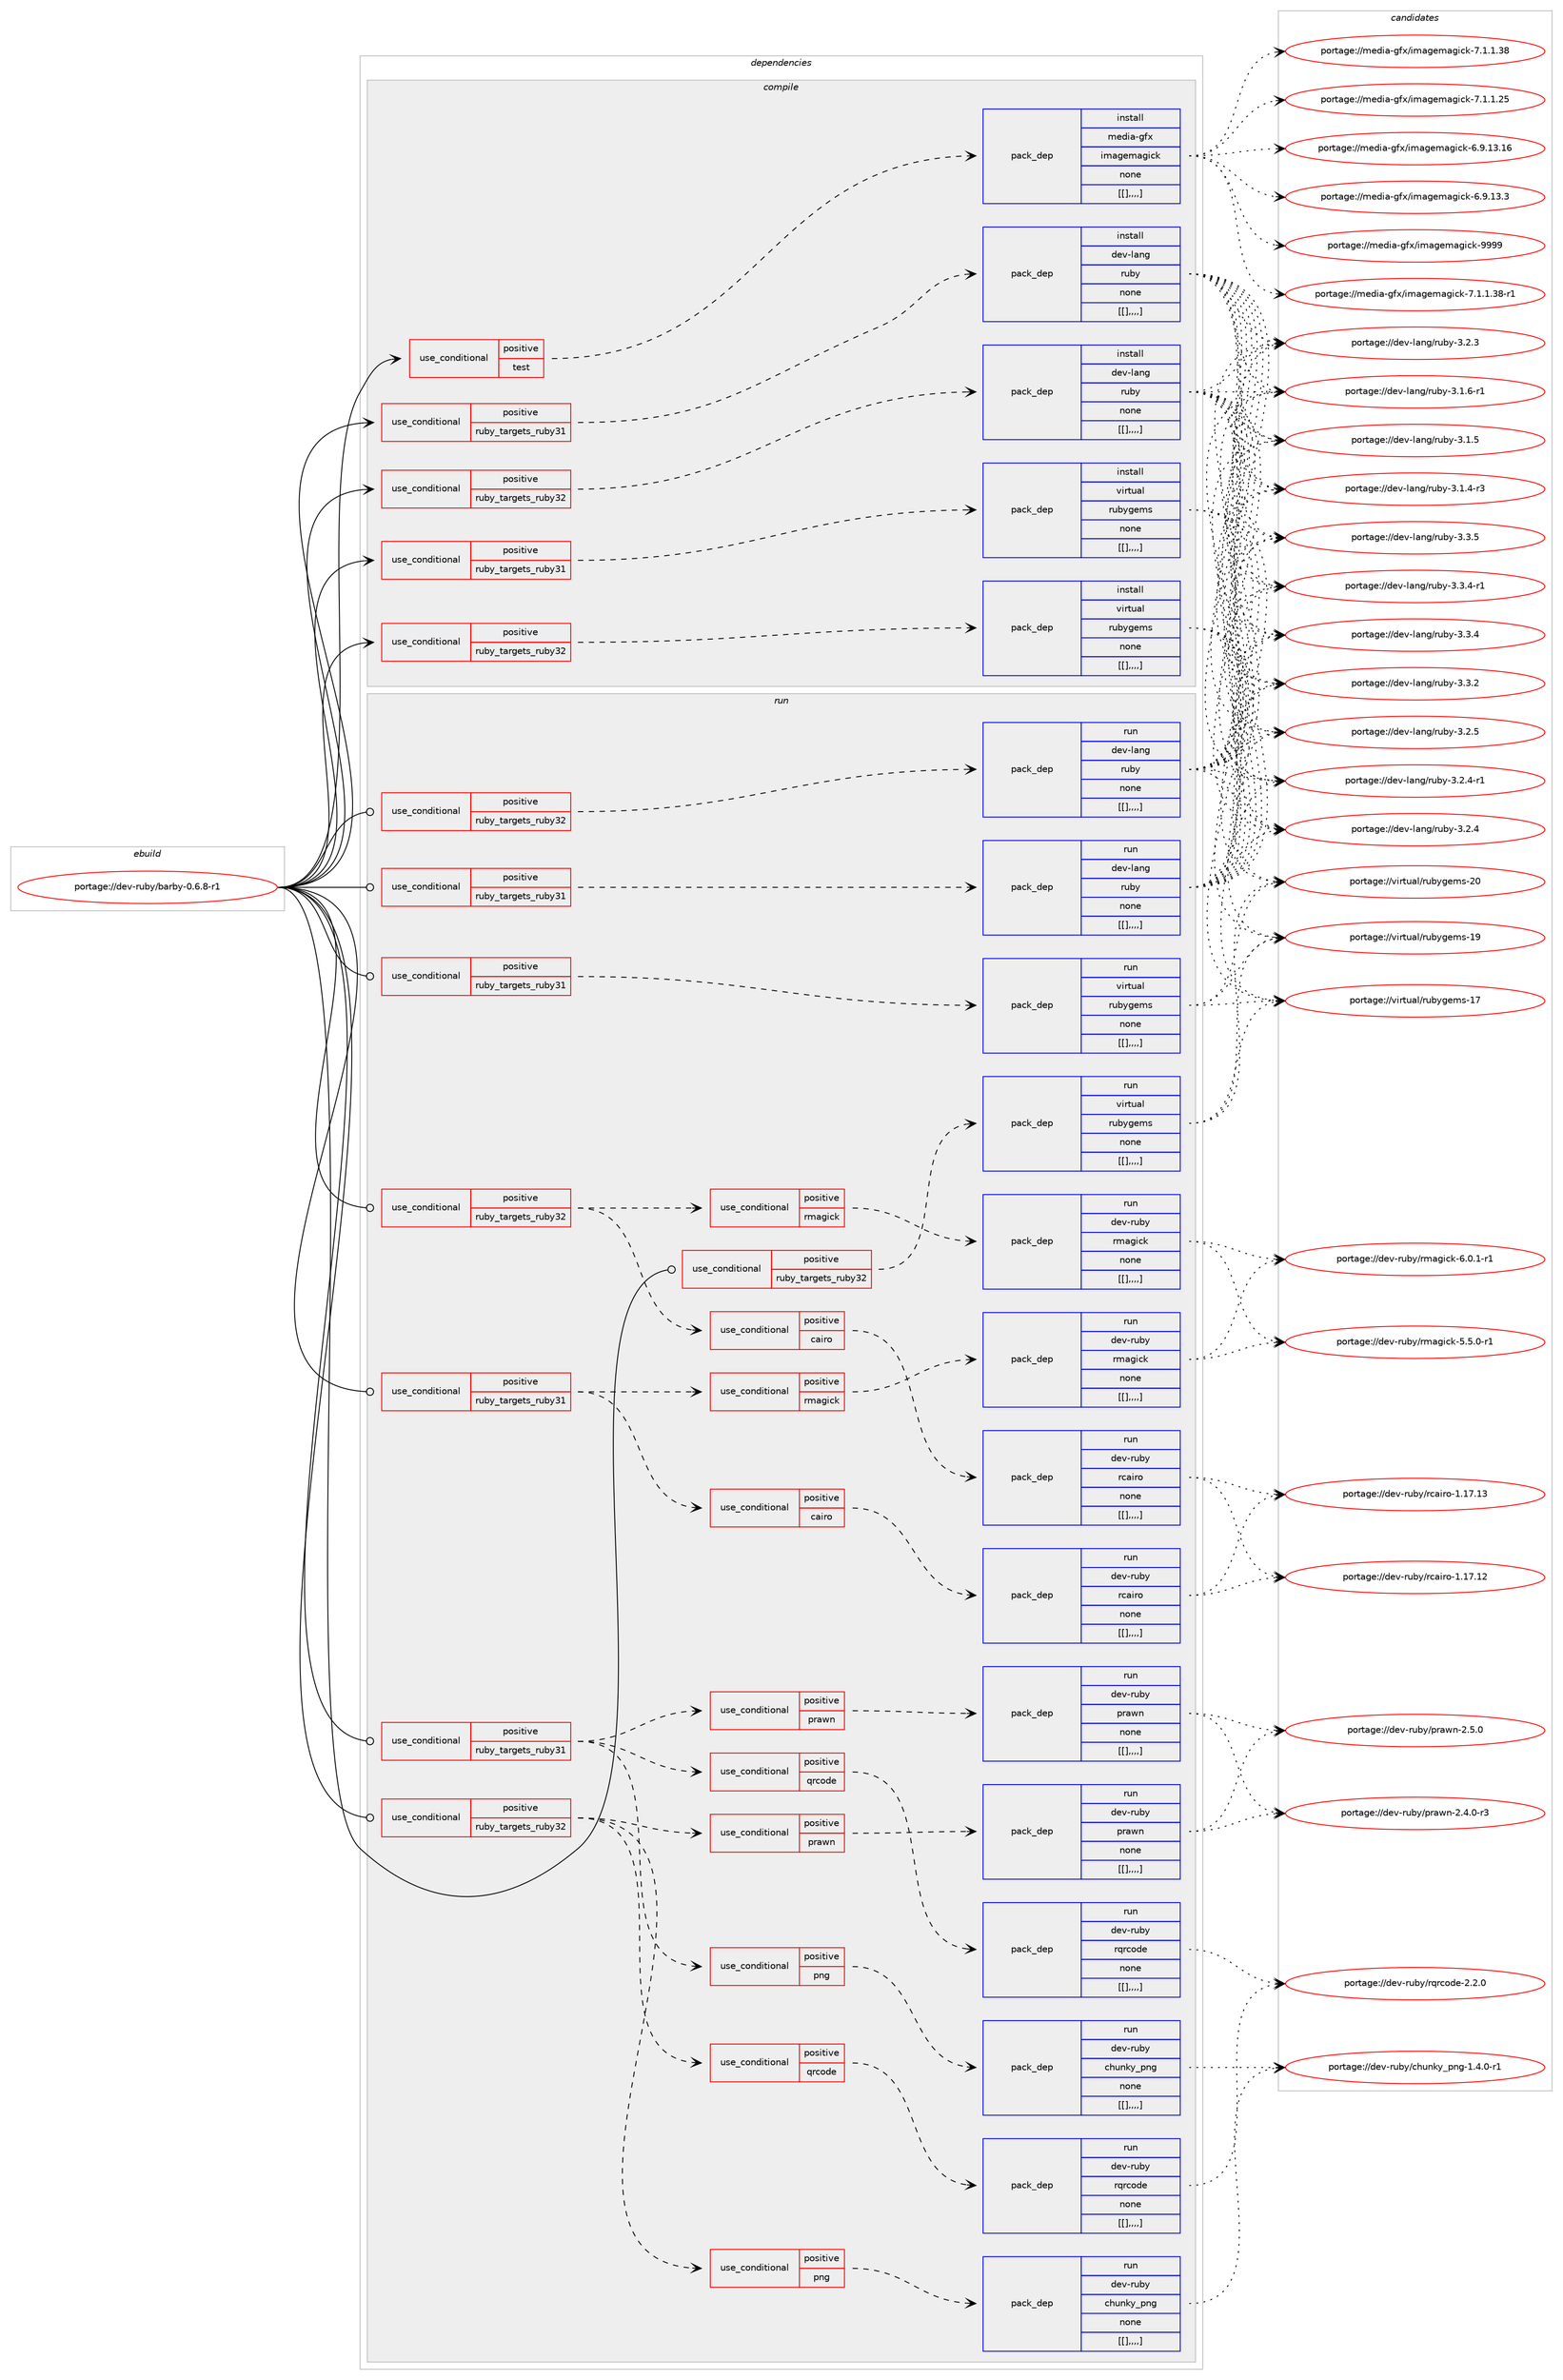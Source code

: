 digraph prolog {

# *************
# Graph options
# *************

newrank=true;
concentrate=true;
compound=true;
graph [rankdir=LR,fontname=Helvetica,fontsize=10,ranksep=1.5];#, ranksep=2.5, nodesep=0.2];
edge  [arrowhead=vee];
node  [fontname=Helvetica,fontsize=10];

# **********
# The ebuild
# **********

subgraph cluster_leftcol {
color=gray;
label=<<i>ebuild</i>>;
id [label="portage://dev-ruby/barby-0.6.8-r1", color=red, width=4, href="../dev-ruby/barby-0.6.8-r1.svg"];
}

# ****************
# The dependencies
# ****************

subgraph cluster_midcol {
color=gray;
label=<<i>dependencies</i>>;
subgraph cluster_compile {
fillcolor="#eeeeee";
style=filled;
label=<<i>compile</i>>;
subgraph cond45979 {
dependency179971 [label=<<TABLE BORDER="0" CELLBORDER="1" CELLSPACING="0" CELLPADDING="4"><TR><TD ROWSPAN="3" CELLPADDING="10">use_conditional</TD></TR><TR><TD>positive</TD></TR><TR><TD>ruby_targets_ruby31</TD></TR></TABLE>>, shape=none, color=red];
subgraph pack132708 {
dependency179972 [label=<<TABLE BORDER="0" CELLBORDER="1" CELLSPACING="0" CELLPADDING="4" WIDTH="220"><TR><TD ROWSPAN="6" CELLPADDING="30">pack_dep</TD></TR><TR><TD WIDTH="110">install</TD></TR><TR><TD>dev-lang</TD></TR><TR><TD>ruby</TD></TR><TR><TD>none</TD></TR><TR><TD>[[],,,,]</TD></TR></TABLE>>, shape=none, color=blue];
}
dependency179971:e -> dependency179972:w [weight=20,style="dashed",arrowhead="vee"];
}
id:e -> dependency179971:w [weight=20,style="solid",arrowhead="vee"];
subgraph cond45980 {
dependency179973 [label=<<TABLE BORDER="0" CELLBORDER="1" CELLSPACING="0" CELLPADDING="4"><TR><TD ROWSPAN="3" CELLPADDING="10">use_conditional</TD></TR><TR><TD>positive</TD></TR><TR><TD>ruby_targets_ruby31</TD></TR></TABLE>>, shape=none, color=red];
subgraph pack132709 {
dependency179974 [label=<<TABLE BORDER="0" CELLBORDER="1" CELLSPACING="0" CELLPADDING="4" WIDTH="220"><TR><TD ROWSPAN="6" CELLPADDING="30">pack_dep</TD></TR><TR><TD WIDTH="110">install</TD></TR><TR><TD>virtual</TD></TR><TR><TD>rubygems</TD></TR><TR><TD>none</TD></TR><TR><TD>[[],,,,]</TD></TR></TABLE>>, shape=none, color=blue];
}
dependency179973:e -> dependency179974:w [weight=20,style="dashed",arrowhead="vee"];
}
id:e -> dependency179973:w [weight=20,style="solid",arrowhead="vee"];
subgraph cond45981 {
dependency179975 [label=<<TABLE BORDER="0" CELLBORDER="1" CELLSPACING="0" CELLPADDING="4"><TR><TD ROWSPAN="3" CELLPADDING="10">use_conditional</TD></TR><TR><TD>positive</TD></TR><TR><TD>ruby_targets_ruby32</TD></TR></TABLE>>, shape=none, color=red];
subgraph pack132710 {
dependency179976 [label=<<TABLE BORDER="0" CELLBORDER="1" CELLSPACING="0" CELLPADDING="4" WIDTH="220"><TR><TD ROWSPAN="6" CELLPADDING="30">pack_dep</TD></TR><TR><TD WIDTH="110">install</TD></TR><TR><TD>dev-lang</TD></TR><TR><TD>ruby</TD></TR><TR><TD>none</TD></TR><TR><TD>[[],,,,]</TD></TR></TABLE>>, shape=none, color=blue];
}
dependency179975:e -> dependency179976:w [weight=20,style="dashed",arrowhead="vee"];
}
id:e -> dependency179975:w [weight=20,style="solid",arrowhead="vee"];
subgraph cond45982 {
dependency179977 [label=<<TABLE BORDER="0" CELLBORDER="1" CELLSPACING="0" CELLPADDING="4"><TR><TD ROWSPAN="3" CELLPADDING="10">use_conditional</TD></TR><TR><TD>positive</TD></TR><TR><TD>ruby_targets_ruby32</TD></TR></TABLE>>, shape=none, color=red];
subgraph pack132711 {
dependency179978 [label=<<TABLE BORDER="0" CELLBORDER="1" CELLSPACING="0" CELLPADDING="4" WIDTH="220"><TR><TD ROWSPAN="6" CELLPADDING="30">pack_dep</TD></TR><TR><TD WIDTH="110">install</TD></TR><TR><TD>virtual</TD></TR><TR><TD>rubygems</TD></TR><TR><TD>none</TD></TR><TR><TD>[[],,,,]</TD></TR></TABLE>>, shape=none, color=blue];
}
dependency179977:e -> dependency179978:w [weight=20,style="dashed",arrowhead="vee"];
}
id:e -> dependency179977:w [weight=20,style="solid",arrowhead="vee"];
subgraph cond45983 {
dependency179979 [label=<<TABLE BORDER="0" CELLBORDER="1" CELLSPACING="0" CELLPADDING="4"><TR><TD ROWSPAN="3" CELLPADDING="10">use_conditional</TD></TR><TR><TD>positive</TD></TR><TR><TD>test</TD></TR></TABLE>>, shape=none, color=red];
subgraph pack132712 {
dependency179980 [label=<<TABLE BORDER="0" CELLBORDER="1" CELLSPACING="0" CELLPADDING="4" WIDTH="220"><TR><TD ROWSPAN="6" CELLPADDING="30">pack_dep</TD></TR><TR><TD WIDTH="110">install</TD></TR><TR><TD>media-gfx</TD></TR><TR><TD>imagemagick</TD></TR><TR><TD>none</TD></TR><TR><TD>[[],,,,]</TD></TR></TABLE>>, shape=none, color=blue];
}
dependency179979:e -> dependency179980:w [weight=20,style="dashed",arrowhead="vee"];
}
id:e -> dependency179979:w [weight=20,style="solid",arrowhead="vee"];
}
subgraph cluster_compileandrun {
fillcolor="#eeeeee";
style=filled;
label=<<i>compile and run</i>>;
}
subgraph cluster_run {
fillcolor="#eeeeee";
style=filled;
label=<<i>run</i>>;
subgraph cond45984 {
dependency179981 [label=<<TABLE BORDER="0" CELLBORDER="1" CELLSPACING="0" CELLPADDING="4"><TR><TD ROWSPAN="3" CELLPADDING="10">use_conditional</TD></TR><TR><TD>positive</TD></TR><TR><TD>ruby_targets_ruby31</TD></TR></TABLE>>, shape=none, color=red];
subgraph cond45985 {
dependency179982 [label=<<TABLE BORDER="0" CELLBORDER="1" CELLSPACING="0" CELLPADDING="4"><TR><TD ROWSPAN="3" CELLPADDING="10">use_conditional</TD></TR><TR><TD>positive</TD></TR><TR><TD>qrcode</TD></TR></TABLE>>, shape=none, color=red];
subgraph pack132713 {
dependency179983 [label=<<TABLE BORDER="0" CELLBORDER="1" CELLSPACING="0" CELLPADDING="4" WIDTH="220"><TR><TD ROWSPAN="6" CELLPADDING="30">pack_dep</TD></TR><TR><TD WIDTH="110">run</TD></TR><TR><TD>dev-ruby</TD></TR><TR><TD>rqrcode</TD></TR><TR><TD>none</TD></TR><TR><TD>[[],,,,]</TD></TR></TABLE>>, shape=none, color=blue];
}
dependency179982:e -> dependency179983:w [weight=20,style="dashed",arrowhead="vee"];
}
dependency179981:e -> dependency179982:w [weight=20,style="dashed",arrowhead="vee"];
subgraph cond45986 {
dependency179984 [label=<<TABLE BORDER="0" CELLBORDER="1" CELLSPACING="0" CELLPADDING="4"><TR><TD ROWSPAN="3" CELLPADDING="10">use_conditional</TD></TR><TR><TD>positive</TD></TR><TR><TD>png</TD></TR></TABLE>>, shape=none, color=red];
subgraph pack132714 {
dependency179985 [label=<<TABLE BORDER="0" CELLBORDER="1" CELLSPACING="0" CELLPADDING="4" WIDTH="220"><TR><TD ROWSPAN="6" CELLPADDING="30">pack_dep</TD></TR><TR><TD WIDTH="110">run</TD></TR><TR><TD>dev-ruby</TD></TR><TR><TD>chunky_png</TD></TR><TR><TD>none</TD></TR><TR><TD>[[],,,,]</TD></TR></TABLE>>, shape=none, color=blue];
}
dependency179984:e -> dependency179985:w [weight=20,style="dashed",arrowhead="vee"];
}
dependency179981:e -> dependency179984:w [weight=20,style="dashed",arrowhead="vee"];
subgraph cond45987 {
dependency179986 [label=<<TABLE BORDER="0" CELLBORDER="1" CELLSPACING="0" CELLPADDING="4"><TR><TD ROWSPAN="3" CELLPADDING="10">use_conditional</TD></TR><TR><TD>positive</TD></TR><TR><TD>prawn</TD></TR></TABLE>>, shape=none, color=red];
subgraph pack132715 {
dependency179987 [label=<<TABLE BORDER="0" CELLBORDER="1" CELLSPACING="0" CELLPADDING="4" WIDTH="220"><TR><TD ROWSPAN="6" CELLPADDING="30">pack_dep</TD></TR><TR><TD WIDTH="110">run</TD></TR><TR><TD>dev-ruby</TD></TR><TR><TD>prawn</TD></TR><TR><TD>none</TD></TR><TR><TD>[[],,,,]</TD></TR></TABLE>>, shape=none, color=blue];
}
dependency179986:e -> dependency179987:w [weight=20,style="dashed",arrowhead="vee"];
}
dependency179981:e -> dependency179986:w [weight=20,style="dashed",arrowhead="vee"];
}
id:e -> dependency179981:w [weight=20,style="solid",arrowhead="odot"];
subgraph cond45988 {
dependency179988 [label=<<TABLE BORDER="0" CELLBORDER="1" CELLSPACING="0" CELLPADDING="4"><TR><TD ROWSPAN="3" CELLPADDING="10">use_conditional</TD></TR><TR><TD>positive</TD></TR><TR><TD>ruby_targets_ruby31</TD></TR></TABLE>>, shape=none, color=red];
subgraph cond45989 {
dependency179989 [label=<<TABLE BORDER="0" CELLBORDER="1" CELLSPACING="0" CELLPADDING="4"><TR><TD ROWSPAN="3" CELLPADDING="10">use_conditional</TD></TR><TR><TD>positive</TD></TR><TR><TD>rmagick</TD></TR></TABLE>>, shape=none, color=red];
subgraph pack132716 {
dependency179990 [label=<<TABLE BORDER="0" CELLBORDER="1" CELLSPACING="0" CELLPADDING="4" WIDTH="220"><TR><TD ROWSPAN="6" CELLPADDING="30">pack_dep</TD></TR><TR><TD WIDTH="110">run</TD></TR><TR><TD>dev-ruby</TD></TR><TR><TD>rmagick</TD></TR><TR><TD>none</TD></TR><TR><TD>[[],,,,]</TD></TR></TABLE>>, shape=none, color=blue];
}
dependency179989:e -> dependency179990:w [weight=20,style="dashed",arrowhead="vee"];
}
dependency179988:e -> dependency179989:w [weight=20,style="dashed",arrowhead="vee"];
subgraph cond45990 {
dependency179991 [label=<<TABLE BORDER="0" CELLBORDER="1" CELLSPACING="0" CELLPADDING="4"><TR><TD ROWSPAN="3" CELLPADDING="10">use_conditional</TD></TR><TR><TD>positive</TD></TR><TR><TD>cairo</TD></TR></TABLE>>, shape=none, color=red];
subgraph pack132717 {
dependency179992 [label=<<TABLE BORDER="0" CELLBORDER="1" CELLSPACING="0" CELLPADDING="4" WIDTH="220"><TR><TD ROWSPAN="6" CELLPADDING="30">pack_dep</TD></TR><TR><TD WIDTH="110">run</TD></TR><TR><TD>dev-ruby</TD></TR><TR><TD>rcairo</TD></TR><TR><TD>none</TD></TR><TR><TD>[[],,,,]</TD></TR></TABLE>>, shape=none, color=blue];
}
dependency179991:e -> dependency179992:w [weight=20,style="dashed",arrowhead="vee"];
}
dependency179988:e -> dependency179991:w [weight=20,style="dashed",arrowhead="vee"];
}
id:e -> dependency179988:w [weight=20,style="solid",arrowhead="odot"];
subgraph cond45991 {
dependency179993 [label=<<TABLE BORDER="0" CELLBORDER="1" CELLSPACING="0" CELLPADDING="4"><TR><TD ROWSPAN="3" CELLPADDING="10">use_conditional</TD></TR><TR><TD>positive</TD></TR><TR><TD>ruby_targets_ruby31</TD></TR></TABLE>>, shape=none, color=red];
subgraph pack132718 {
dependency179994 [label=<<TABLE BORDER="0" CELLBORDER="1" CELLSPACING="0" CELLPADDING="4" WIDTH="220"><TR><TD ROWSPAN="6" CELLPADDING="30">pack_dep</TD></TR><TR><TD WIDTH="110">run</TD></TR><TR><TD>dev-lang</TD></TR><TR><TD>ruby</TD></TR><TR><TD>none</TD></TR><TR><TD>[[],,,,]</TD></TR></TABLE>>, shape=none, color=blue];
}
dependency179993:e -> dependency179994:w [weight=20,style="dashed",arrowhead="vee"];
}
id:e -> dependency179993:w [weight=20,style="solid",arrowhead="odot"];
subgraph cond45992 {
dependency179995 [label=<<TABLE BORDER="0" CELLBORDER="1" CELLSPACING="0" CELLPADDING="4"><TR><TD ROWSPAN="3" CELLPADDING="10">use_conditional</TD></TR><TR><TD>positive</TD></TR><TR><TD>ruby_targets_ruby31</TD></TR></TABLE>>, shape=none, color=red];
subgraph pack132719 {
dependency179996 [label=<<TABLE BORDER="0" CELLBORDER="1" CELLSPACING="0" CELLPADDING="4" WIDTH="220"><TR><TD ROWSPAN="6" CELLPADDING="30">pack_dep</TD></TR><TR><TD WIDTH="110">run</TD></TR><TR><TD>virtual</TD></TR><TR><TD>rubygems</TD></TR><TR><TD>none</TD></TR><TR><TD>[[],,,,]</TD></TR></TABLE>>, shape=none, color=blue];
}
dependency179995:e -> dependency179996:w [weight=20,style="dashed",arrowhead="vee"];
}
id:e -> dependency179995:w [weight=20,style="solid",arrowhead="odot"];
subgraph cond45993 {
dependency179997 [label=<<TABLE BORDER="0" CELLBORDER="1" CELLSPACING="0" CELLPADDING="4"><TR><TD ROWSPAN="3" CELLPADDING="10">use_conditional</TD></TR><TR><TD>positive</TD></TR><TR><TD>ruby_targets_ruby32</TD></TR></TABLE>>, shape=none, color=red];
subgraph cond45994 {
dependency179998 [label=<<TABLE BORDER="0" CELLBORDER="1" CELLSPACING="0" CELLPADDING="4"><TR><TD ROWSPAN="3" CELLPADDING="10">use_conditional</TD></TR><TR><TD>positive</TD></TR><TR><TD>qrcode</TD></TR></TABLE>>, shape=none, color=red];
subgraph pack132720 {
dependency179999 [label=<<TABLE BORDER="0" CELLBORDER="1" CELLSPACING="0" CELLPADDING="4" WIDTH="220"><TR><TD ROWSPAN="6" CELLPADDING="30">pack_dep</TD></TR><TR><TD WIDTH="110">run</TD></TR><TR><TD>dev-ruby</TD></TR><TR><TD>rqrcode</TD></TR><TR><TD>none</TD></TR><TR><TD>[[],,,,]</TD></TR></TABLE>>, shape=none, color=blue];
}
dependency179998:e -> dependency179999:w [weight=20,style="dashed",arrowhead="vee"];
}
dependency179997:e -> dependency179998:w [weight=20,style="dashed",arrowhead="vee"];
subgraph cond45995 {
dependency180000 [label=<<TABLE BORDER="0" CELLBORDER="1" CELLSPACING="0" CELLPADDING="4"><TR><TD ROWSPAN="3" CELLPADDING="10">use_conditional</TD></TR><TR><TD>positive</TD></TR><TR><TD>png</TD></TR></TABLE>>, shape=none, color=red];
subgraph pack132721 {
dependency180001 [label=<<TABLE BORDER="0" CELLBORDER="1" CELLSPACING="0" CELLPADDING="4" WIDTH="220"><TR><TD ROWSPAN="6" CELLPADDING="30">pack_dep</TD></TR><TR><TD WIDTH="110">run</TD></TR><TR><TD>dev-ruby</TD></TR><TR><TD>chunky_png</TD></TR><TR><TD>none</TD></TR><TR><TD>[[],,,,]</TD></TR></TABLE>>, shape=none, color=blue];
}
dependency180000:e -> dependency180001:w [weight=20,style="dashed",arrowhead="vee"];
}
dependency179997:e -> dependency180000:w [weight=20,style="dashed",arrowhead="vee"];
subgraph cond45996 {
dependency180002 [label=<<TABLE BORDER="0" CELLBORDER="1" CELLSPACING="0" CELLPADDING="4"><TR><TD ROWSPAN="3" CELLPADDING="10">use_conditional</TD></TR><TR><TD>positive</TD></TR><TR><TD>prawn</TD></TR></TABLE>>, shape=none, color=red];
subgraph pack132722 {
dependency180003 [label=<<TABLE BORDER="0" CELLBORDER="1" CELLSPACING="0" CELLPADDING="4" WIDTH="220"><TR><TD ROWSPAN="6" CELLPADDING="30">pack_dep</TD></TR><TR><TD WIDTH="110">run</TD></TR><TR><TD>dev-ruby</TD></TR><TR><TD>prawn</TD></TR><TR><TD>none</TD></TR><TR><TD>[[],,,,]</TD></TR></TABLE>>, shape=none, color=blue];
}
dependency180002:e -> dependency180003:w [weight=20,style="dashed",arrowhead="vee"];
}
dependency179997:e -> dependency180002:w [weight=20,style="dashed",arrowhead="vee"];
}
id:e -> dependency179997:w [weight=20,style="solid",arrowhead="odot"];
subgraph cond45997 {
dependency180004 [label=<<TABLE BORDER="0" CELLBORDER="1" CELLSPACING="0" CELLPADDING="4"><TR><TD ROWSPAN="3" CELLPADDING="10">use_conditional</TD></TR><TR><TD>positive</TD></TR><TR><TD>ruby_targets_ruby32</TD></TR></TABLE>>, shape=none, color=red];
subgraph cond45998 {
dependency180005 [label=<<TABLE BORDER="0" CELLBORDER="1" CELLSPACING="0" CELLPADDING="4"><TR><TD ROWSPAN="3" CELLPADDING="10">use_conditional</TD></TR><TR><TD>positive</TD></TR><TR><TD>rmagick</TD></TR></TABLE>>, shape=none, color=red];
subgraph pack132723 {
dependency180006 [label=<<TABLE BORDER="0" CELLBORDER="1" CELLSPACING="0" CELLPADDING="4" WIDTH="220"><TR><TD ROWSPAN="6" CELLPADDING="30">pack_dep</TD></TR><TR><TD WIDTH="110">run</TD></TR><TR><TD>dev-ruby</TD></TR><TR><TD>rmagick</TD></TR><TR><TD>none</TD></TR><TR><TD>[[],,,,]</TD></TR></TABLE>>, shape=none, color=blue];
}
dependency180005:e -> dependency180006:w [weight=20,style="dashed",arrowhead="vee"];
}
dependency180004:e -> dependency180005:w [weight=20,style="dashed",arrowhead="vee"];
subgraph cond45999 {
dependency180007 [label=<<TABLE BORDER="0" CELLBORDER="1" CELLSPACING="0" CELLPADDING="4"><TR><TD ROWSPAN="3" CELLPADDING="10">use_conditional</TD></TR><TR><TD>positive</TD></TR><TR><TD>cairo</TD></TR></TABLE>>, shape=none, color=red];
subgraph pack132724 {
dependency180008 [label=<<TABLE BORDER="0" CELLBORDER="1" CELLSPACING="0" CELLPADDING="4" WIDTH="220"><TR><TD ROWSPAN="6" CELLPADDING="30">pack_dep</TD></TR><TR><TD WIDTH="110">run</TD></TR><TR><TD>dev-ruby</TD></TR><TR><TD>rcairo</TD></TR><TR><TD>none</TD></TR><TR><TD>[[],,,,]</TD></TR></TABLE>>, shape=none, color=blue];
}
dependency180007:e -> dependency180008:w [weight=20,style="dashed",arrowhead="vee"];
}
dependency180004:e -> dependency180007:w [weight=20,style="dashed",arrowhead="vee"];
}
id:e -> dependency180004:w [weight=20,style="solid",arrowhead="odot"];
subgraph cond46000 {
dependency180009 [label=<<TABLE BORDER="0" CELLBORDER="1" CELLSPACING="0" CELLPADDING="4"><TR><TD ROWSPAN="3" CELLPADDING="10">use_conditional</TD></TR><TR><TD>positive</TD></TR><TR><TD>ruby_targets_ruby32</TD></TR></TABLE>>, shape=none, color=red];
subgraph pack132725 {
dependency180010 [label=<<TABLE BORDER="0" CELLBORDER="1" CELLSPACING="0" CELLPADDING="4" WIDTH="220"><TR><TD ROWSPAN="6" CELLPADDING="30">pack_dep</TD></TR><TR><TD WIDTH="110">run</TD></TR><TR><TD>dev-lang</TD></TR><TR><TD>ruby</TD></TR><TR><TD>none</TD></TR><TR><TD>[[],,,,]</TD></TR></TABLE>>, shape=none, color=blue];
}
dependency180009:e -> dependency180010:w [weight=20,style="dashed",arrowhead="vee"];
}
id:e -> dependency180009:w [weight=20,style="solid",arrowhead="odot"];
subgraph cond46001 {
dependency180011 [label=<<TABLE BORDER="0" CELLBORDER="1" CELLSPACING="0" CELLPADDING="4"><TR><TD ROWSPAN="3" CELLPADDING="10">use_conditional</TD></TR><TR><TD>positive</TD></TR><TR><TD>ruby_targets_ruby32</TD></TR></TABLE>>, shape=none, color=red];
subgraph pack132726 {
dependency180012 [label=<<TABLE BORDER="0" CELLBORDER="1" CELLSPACING="0" CELLPADDING="4" WIDTH="220"><TR><TD ROWSPAN="6" CELLPADDING="30">pack_dep</TD></TR><TR><TD WIDTH="110">run</TD></TR><TR><TD>virtual</TD></TR><TR><TD>rubygems</TD></TR><TR><TD>none</TD></TR><TR><TD>[[],,,,]</TD></TR></TABLE>>, shape=none, color=blue];
}
dependency180011:e -> dependency180012:w [weight=20,style="dashed",arrowhead="vee"];
}
id:e -> dependency180011:w [weight=20,style="solid",arrowhead="odot"];
}
}

# **************
# The candidates
# **************

subgraph cluster_choices {
rank=same;
color=gray;
label=<<i>candidates</i>>;

subgraph choice132708 {
color=black;
nodesep=1;
choice10010111845108971101034711411798121455146514653 [label="portage://dev-lang/ruby-3.3.5", color=red, width=4,href="../dev-lang/ruby-3.3.5.svg"];
choice100101118451089711010347114117981214551465146524511449 [label="portage://dev-lang/ruby-3.3.4-r1", color=red, width=4,href="../dev-lang/ruby-3.3.4-r1.svg"];
choice10010111845108971101034711411798121455146514652 [label="portage://dev-lang/ruby-3.3.4", color=red, width=4,href="../dev-lang/ruby-3.3.4.svg"];
choice10010111845108971101034711411798121455146514650 [label="portage://dev-lang/ruby-3.3.2", color=red, width=4,href="../dev-lang/ruby-3.3.2.svg"];
choice10010111845108971101034711411798121455146504653 [label="portage://dev-lang/ruby-3.2.5", color=red, width=4,href="../dev-lang/ruby-3.2.5.svg"];
choice100101118451089711010347114117981214551465046524511449 [label="portage://dev-lang/ruby-3.2.4-r1", color=red, width=4,href="../dev-lang/ruby-3.2.4-r1.svg"];
choice10010111845108971101034711411798121455146504652 [label="portage://dev-lang/ruby-3.2.4", color=red, width=4,href="../dev-lang/ruby-3.2.4.svg"];
choice10010111845108971101034711411798121455146504651 [label="portage://dev-lang/ruby-3.2.3", color=red, width=4,href="../dev-lang/ruby-3.2.3.svg"];
choice100101118451089711010347114117981214551464946544511449 [label="portage://dev-lang/ruby-3.1.6-r1", color=red, width=4,href="../dev-lang/ruby-3.1.6-r1.svg"];
choice10010111845108971101034711411798121455146494653 [label="portage://dev-lang/ruby-3.1.5", color=red, width=4,href="../dev-lang/ruby-3.1.5.svg"];
choice100101118451089711010347114117981214551464946524511451 [label="portage://dev-lang/ruby-3.1.4-r3", color=red, width=4,href="../dev-lang/ruby-3.1.4-r3.svg"];
dependency179972:e -> choice10010111845108971101034711411798121455146514653:w [style=dotted,weight="100"];
dependency179972:e -> choice100101118451089711010347114117981214551465146524511449:w [style=dotted,weight="100"];
dependency179972:e -> choice10010111845108971101034711411798121455146514652:w [style=dotted,weight="100"];
dependency179972:e -> choice10010111845108971101034711411798121455146514650:w [style=dotted,weight="100"];
dependency179972:e -> choice10010111845108971101034711411798121455146504653:w [style=dotted,weight="100"];
dependency179972:e -> choice100101118451089711010347114117981214551465046524511449:w [style=dotted,weight="100"];
dependency179972:e -> choice10010111845108971101034711411798121455146504652:w [style=dotted,weight="100"];
dependency179972:e -> choice10010111845108971101034711411798121455146504651:w [style=dotted,weight="100"];
dependency179972:e -> choice100101118451089711010347114117981214551464946544511449:w [style=dotted,weight="100"];
dependency179972:e -> choice10010111845108971101034711411798121455146494653:w [style=dotted,weight="100"];
dependency179972:e -> choice100101118451089711010347114117981214551464946524511451:w [style=dotted,weight="100"];
}
subgraph choice132709 {
color=black;
nodesep=1;
choice118105114116117971084711411798121103101109115455048 [label="portage://virtual/rubygems-20", color=red, width=4,href="../virtual/rubygems-20.svg"];
choice118105114116117971084711411798121103101109115454957 [label="portage://virtual/rubygems-19", color=red, width=4,href="../virtual/rubygems-19.svg"];
choice118105114116117971084711411798121103101109115454955 [label="portage://virtual/rubygems-17", color=red, width=4,href="../virtual/rubygems-17.svg"];
dependency179974:e -> choice118105114116117971084711411798121103101109115455048:w [style=dotted,weight="100"];
dependency179974:e -> choice118105114116117971084711411798121103101109115454957:w [style=dotted,weight="100"];
dependency179974:e -> choice118105114116117971084711411798121103101109115454955:w [style=dotted,weight="100"];
}
subgraph choice132710 {
color=black;
nodesep=1;
choice10010111845108971101034711411798121455146514653 [label="portage://dev-lang/ruby-3.3.5", color=red, width=4,href="../dev-lang/ruby-3.3.5.svg"];
choice100101118451089711010347114117981214551465146524511449 [label="portage://dev-lang/ruby-3.3.4-r1", color=red, width=4,href="../dev-lang/ruby-3.3.4-r1.svg"];
choice10010111845108971101034711411798121455146514652 [label="portage://dev-lang/ruby-3.3.4", color=red, width=4,href="../dev-lang/ruby-3.3.4.svg"];
choice10010111845108971101034711411798121455146514650 [label="portage://dev-lang/ruby-3.3.2", color=red, width=4,href="../dev-lang/ruby-3.3.2.svg"];
choice10010111845108971101034711411798121455146504653 [label="portage://dev-lang/ruby-3.2.5", color=red, width=4,href="../dev-lang/ruby-3.2.5.svg"];
choice100101118451089711010347114117981214551465046524511449 [label="portage://dev-lang/ruby-3.2.4-r1", color=red, width=4,href="../dev-lang/ruby-3.2.4-r1.svg"];
choice10010111845108971101034711411798121455146504652 [label="portage://dev-lang/ruby-3.2.4", color=red, width=4,href="../dev-lang/ruby-3.2.4.svg"];
choice10010111845108971101034711411798121455146504651 [label="portage://dev-lang/ruby-3.2.3", color=red, width=4,href="../dev-lang/ruby-3.2.3.svg"];
choice100101118451089711010347114117981214551464946544511449 [label="portage://dev-lang/ruby-3.1.6-r1", color=red, width=4,href="../dev-lang/ruby-3.1.6-r1.svg"];
choice10010111845108971101034711411798121455146494653 [label="portage://dev-lang/ruby-3.1.5", color=red, width=4,href="../dev-lang/ruby-3.1.5.svg"];
choice100101118451089711010347114117981214551464946524511451 [label="portage://dev-lang/ruby-3.1.4-r3", color=red, width=4,href="../dev-lang/ruby-3.1.4-r3.svg"];
dependency179976:e -> choice10010111845108971101034711411798121455146514653:w [style=dotted,weight="100"];
dependency179976:e -> choice100101118451089711010347114117981214551465146524511449:w [style=dotted,weight="100"];
dependency179976:e -> choice10010111845108971101034711411798121455146514652:w [style=dotted,weight="100"];
dependency179976:e -> choice10010111845108971101034711411798121455146514650:w [style=dotted,weight="100"];
dependency179976:e -> choice10010111845108971101034711411798121455146504653:w [style=dotted,weight="100"];
dependency179976:e -> choice100101118451089711010347114117981214551465046524511449:w [style=dotted,weight="100"];
dependency179976:e -> choice10010111845108971101034711411798121455146504652:w [style=dotted,weight="100"];
dependency179976:e -> choice10010111845108971101034711411798121455146504651:w [style=dotted,weight="100"];
dependency179976:e -> choice100101118451089711010347114117981214551464946544511449:w [style=dotted,weight="100"];
dependency179976:e -> choice10010111845108971101034711411798121455146494653:w [style=dotted,weight="100"];
dependency179976:e -> choice100101118451089711010347114117981214551464946524511451:w [style=dotted,weight="100"];
}
subgraph choice132711 {
color=black;
nodesep=1;
choice118105114116117971084711411798121103101109115455048 [label="portage://virtual/rubygems-20", color=red, width=4,href="../virtual/rubygems-20.svg"];
choice118105114116117971084711411798121103101109115454957 [label="portage://virtual/rubygems-19", color=red, width=4,href="../virtual/rubygems-19.svg"];
choice118105114116117971084711411798121103101109115454955 [label="portage://virtual/rubygems-17", color=red, width=4,href="../virtual/rubygems-17.svg"];
dependency179978:e -> choice118105114116117971084711411798121103101109115455048:w [style=dotted,weight="100"];
dependency179978:e -> choice118105114116117971084711411798121103101109115454957:w [style=dotted,weight="100"];
dependency179978:e -> choice118105114116117971084711411798121103101109115454955:w [style=dotted,weight="100"];
}
subgraph choice132712 {
color=black;
nodesep=1;
choice1091011001059745103102120471051099710310110997103105991074557575757 [label="portage://media-gfx/imagemagick-9999", color=red, width=4,href="../media-gfx/imagemagick-9999.svg"];
choice1091011001059745103102120471051099710310110997103105991074555464946494651564511449 [label="portage://media-gfx/imagemagick-7.1.1.38-r1", color=red, width=4,href="../media-gfx/imagemagick-7.1.1.38-r1.svg"];
choice109101100105974510310212047105109971031011099710310599107455546494649465156 [label="portage://media-gfx/imagemagick-7.1.1.38", color=red, width=4,href="../media-gfx/imagemagick-7.1.1.38.svg"];
choice109101100105974510310212047105109971031011099710310599107455546494649465053 [label="portage://media-gfx/imagemagick-7.1.1.25", color=red, width=4,href="../media-gfx/imagemagick-7.1.1.25.svg"];
choice10910110010597451031021204710510997103101109971031059910745544657464951464954 [label="portage://media-gfx/imagemagick-6.9.13.16", color=red, width=4,href="../media-gfx/imagemagick-6.9.13.16.svg"];
choice109101100105974510310212047105109971031011099710310599107455446574649514651 [label="portage://media-gfx/imagemagick-6.9.13.3", color=red, width=4,href="../media-gfx/imagemagick-6.9.13.3.svg"];
dependency179980:e -> choice1091011001059745103102120471051099710310110997103105991074557575757:w [style=dotted,weight="100"];
dependency179980:e -> choice1091011001059745103102120471051099710310110997103105991074555464946494651564511449:w [style=dotted,weight="100"];
dependency179980:e -> choice109101100105974510310212047105109971031011099710310599107455546494649465156:w [style=dotted,weight="100"];
dependency179980:e -> choice109101100105974510310212047105109971031011099710310599107455546494649465053:w [style=dotted,weight="100"];
dependency179980:e -> choice10910110010597451031021204710510997103101109971031059910745544657464951464954:w [style=dotted,weight="100"];
dependency179980:e -> choice109101100105974510310212047105109971031011099710310599107455446574649514651:w [style=dotted,weight="100"];
}
subgraph choice132713 {
color=black;
nodesep=1;
choice10010111845114117981214711411311499111100101455046504648 [label="portage://dev-ruby/rqrcode-2.2.0", color=red, width=4,href="../dev-ruby/rqrcode-2.2.0.svg"];
dependency179983:e -> choice10010111845114117981214711411311499111100101455046504648:w [style=dotted,weight="100"];
}
subgraph choice132714 {
color=black;
nodesep=1;
choice10010111845114117981214799104117110107121951121101034549465246484511449 [label="portage://dev-ruby/chunky_png-1.4.0-r1", color=red, width=4,href="../dev-ruby/chunky_png-1.4.0-r1.svg"];
dependency179985:e -> choice10010111845114117981214799104117110107121951121101034549465246484511449:w [style=dotted,weight="100"];
}
subgraph choice132715 {
color=black;
nodesep=1;
choice10010111845114117981214711211497119110455046534648 [label="portage://dev-ruby/prawn-2.5.0", color=red, width=4,href="../dev-ruby/prawn-2.5.0.svg"];
choice100101118451141179812147112114971191104550465246484511451 [label="portage://dev-ruby/prawn-2.4.0-r3", color=red, width=4,href="../dev-ruby/prawn-2.4.0-r3.svg"];
dependency179987:e -> choice10010111845114117981214711211497119110455046534648:w [style=dotted,weight="100"];
dependency179987:e -> choice100101118451141179812147112114971191104550465246484511451:w [style=dotted,weight="100"];
}
subgraph choice132716 {
color=black;
nodesep=1;
choice10010111845114117981214711410997103105991074554464846494511449 [label="portage://dev-ruby/rmagick-6.0.1-r1", color=red, width=4,href="../dev-ruby/rmagick-6.0.1-r1.svg"];
choice10010111845114117981214711410997103105991074553465346484511449 [label="portage://dev-ruby/rmagick-5.5.0-r1", color=red, width=4,href="../dev-ruby/rmagick-5.5.0-r1.svg"];
dependency179990:e -> choice10010111845114117981214711410997103105991074554464846494511449:w [style=dotted,weight="100"];
dependency179990:e -> choice10010111845114117981214711410997103105991074553465346484511449:w [style=dotted,weight="100"];
}
subgraph choice132717 {
color=black;
nodesep=1;
choice10010111845114117981214711499971051141114549464955464951 [label="portage://dev-ruby/rcairo-1.17.13", color=red, width=4,href="../dev-ruby/rcairo-1.17.13.svg"];
choice10010111845114117981214711499971051141114549464955464950 [label="portage://dev-ruby/rcairo-1.17.12", color=red, width=4,href="../dev-ruby/rcairo-1.17.12.svg"];
dependency179992:e -> choice10010111845114117981214711499971051141114549464955464951:w [style=dotted,weight="100"];
dependency179992:e -> choice10010111845114117981214711499971051141114549464955464950:w [style=dotted,weight="100"];
}
subgraph choice132718 {
color=black;
nodesep=1;
choice10010111845108971101034711411798121455146514653 [label="portage://dev-lang/ruby-3.3.5", color=red, width=4,href="../dev-lang/ruby-3.3.5.svg"];
choice100101118451089711010347114117981214551465146524511449 [label="portage://dev-lang/ruby-3.3.4-r1", color=red, width=4,href="../dev-lang/ruby-3.3.4-r1.svg"];
choice10010111845108971101034711411798121455146514652 [label="portage://dev-lang/ruby-3.3.4", color=red, width=4,href="../dev-lang/ruby-3.3.4.svg"];
choice10010111845108971101034711411798121455146514650 [label="portage://dev-lang/ruby-3.3.2", color=red, width=4,href="../dev-lang/ruby-3.3.2.svg"];
choice10010111845108971101034711411798121455146504653 [label="portage://dev-lang/ruby-3.2.5", color=red, width=4,href="../dev-lang/ruby-3.2.5.svg"];
choice100101118451089711010347114117981214551465046524511449 [label="portage://dev-lang/ruby-3.2.4-r1", color=red, width=4,href="../dev-lang/ruby-3.2.4-r1.svg"];
choice10010111845108971101034711411798121455146504652 [label="portage://dev-lang/ruby-3.2.4", color=red, width=4,href="../dev-lang/ruby-3.2.4.svg"];
choice10010111845108971101034711411798121455146504651 [label="portage://dev-lang/ruby-3.2.3", color=red, width=4,href="../dev-lang/ruby-3.2.3.svg"];
choice100101118451089711010347114117981214551464946544511449 [label="portage://dev-lang/ruby-3.1.6-r1", color=red, width=4,href="../dev-lang/ruby-3.1.6-r1.svg"];
choice10010111845108971101034711411798121455146494653 [label="portage://dev-lang/ruby-3.1.5", color=red, width=4,href="../dev-lang/ruby-3.1.5.svg"];
choice100101118451089711010347114117981214551464946524511451 [label="portage://dev-lang/ruby-3.1.4-r3", color=red, width=4,href="../dev-lang/ruby-3.1.4-r3.svg"];
dependency179994:e -> choice10010111845108971101034711411798121455146514653:w [style=dotted,weight="100"];
dependency179994:e -> choice100101118451089711010347114117981214551465146524511449:w [style=dotted,weight="100"];
dependency179994:e -> choice10010111845108971101034711411798121455146514652:w [style=dotted,weight="100"];
dependency179994:e -> choice10010111845108971101034711411798121455146514650:w [style=dotted,weight="100"];
dependency179994:e -> choice10010111845108971101034711411798121455146504653:w [style=dotted,weight="100"];
dependency179994:e -> choice100101118451089711010347114117981214551465046524511449:w [style=dotted,weight="100"];
dependency179994:e -> choice10010111845108971101034711411798121455146504652:w [style=dotted,weight="100"];
dependency179994:e -> choice10010111845108971101034711411798121455146504651:w [style=dotted,weight="100"];
dependency179994:e -> choice100101118451089711010347114117981214551464946544511449:w [style=dotted,weight="100"];
dependency179994:e -> choice10010111845108971101034711411798121455146494653:w [style=dotted,weight="100"];
dependency179994:e -> choice100101118451089711010347114117981214551464946524511451:w [style=dotted,weight="100"];
}
subgraph choice132719 {
color=black;
nodesep=1;
choice118105114116117971084711411798121103101109115455048 [label="portage://virtual/rubygems-20", color=red, width=4,href="../virtual/rubygems-20.svg"];
choice118105114116117971084711411798121103101109115454957 [label="portage://virtual/rubygems-19", color=red, width=4,href="../virtual/rubygems-19.svg"];
choice118105114116117971084711411798121103101109115454955 [label="portage://virtual/rubygems-17", color=red, width=4,href="../virtual/rubygems-17.svg"];
dependency179996:e -> choice118105114116117971084711411798121103101109115455048:w [style=dotted,weight="100"];
dependency179996:e -> choice118105114116117971084711411798121103101109115454957:w [style=dotted,weight="100"];
dependency179996:e -> choice118105114116117971084711411798121103101109115454955:w [style=dotted,weight="100"];
}
subgraph choice132720 {
color=black;
nodesep=1;
choice10010111845114117981214711411311499111100101455046504648 [label="portage://dev-ruby/rqrcode-2.2.0", color=red, width=4,href="../dev-ruby/rqrcode-2.2.0.svg"];
dependency179999:e -> choice10010111845114117981214711411311499111100101455046504648:w [style=dotted,weight="100"];
}
subgraph choice132721 {
color=black;
nodesep=1;
choice10010111845114117981214799104117110107121951121101034549465246484511449 [label="portage://dev-ruby/chunky_png-1.4.0-r1", color=red, width=4,href="../dev-ruby/chunky_png-1.4.0-r1.svg"];
dependency180001:e -> choice10010111845114117981214799104117110107121951121101034549465246484511449:w [style=dotted,weight="100"];
}
subgraph choice132722 {
color=black;
nodesep=1;
choice10010111845114117981214711211497119110455046534648 [label="portage://dev-ruby/prawn-2.5.0", color=red, width=4,href="../dev-ruby/prawn-2.5.0.svg"];
choice100101118451141179812147112114971191104550465246484511451 [label="portage://dev-ruby/prawn-2.4.0-r3", color=red, width=4,href="../dev-ruby/prawn-2.4.0-r3.svg"];
dependency180003:e -> choice10010111845114117981214711211497119110455046534648:w [style=dotted,weight="100"];
dependency180003:e -> choice100101118451141179812147112114971191104550465246484511451:w [style=dotted,weight="100"];
}
subgraph choice132723 {
color=black;
nodesep=1;
choice10010111845114117981214711410997103105991074554464846494511449 [label="portage://dev-ruby/rmagick-6.0.1-r1", color=red, width=4,href="../dev-ruby/rmagick-6.0.1-r1.svg"];
choice10010111845114117981214711410997103105991074553465346484511449 [label="portage://dev-ruby/rmagick-5.5.0-r1", color=red, width=4,href="../dev-ruby/rmagick-5.5.0-r1.svg"];
dependency180006:e -> choice10010111845114117981214711410997103105991074554464846494511449:w [style=dotted,weight="100"];
dependency180006:e -> choice10010111845114117981214711410997103105991074553465346484511449:w [style=dotted,weight="100"];
}
subgraph choice132724 {
color=black;
nodesep=1;
choice10010111845114117981214711499971051141114549464955464951 [label="portage://dev-ruby/rcairo-1.17.13", color=red, width=4,href="../dev-ruby/rcairo-1.17.13.svg"];
choice10010111845114117981214711499971051141114549464955464950 [label="portage://dev-ruby/rcairo-1.17.12", color=red, width=4,href="../dev-ruby/rcairo-1.17.12.svg"];
dependency180008:e -> choice10010111845114117981214711499971051141114549464955464951:w [style=dotted,weight="100"];
dependency180008:e -> choice10010111845114117981214711499971051141114549464955464950:w [style=dotted,weight="100"];
}
subgraph choice132725 {
color=black;
nodesep=1;
choice10010111845108971101034711411798121455146514653 [label="portage://dev-lang/ruby-3.3.5", color=red, width=4,href="../dev-lang/ruby-3.3.5.svg"];
choice100101118451089711010347114117981214551465146524511449 [label="portage://dev-lang/ruby-3.3.4-r1", color=red, width=4,href="../dev-lang/ruby-3.3.4-r1.svg"];
choice10010111845108971101034711411798121455146514652 [label="portage://dev-lang/ruby-3.3.4", color=red, width=4,href="../dev-lang/ruby-3.3.4.svg"];
choice10010111845108971101034711411798121455146514650 [label="portage://dev-lang/ruby-3.3.2", color=red, width=4,href="../dev-lang/ruby-3.3.2.svg"];
choice10010111845108971101034711411798121455146504653 [label="portage://dev-lang/ruby-3.2.5", color=red, width=4,href="../dev-lang/ruby-3.2.5.svg"];
choice100101118451089711010347114117981214551465046524511449 [label="portage://dev-lang/ruby-3.2.4-r1", color=red, width=4,href="../dev-lang/ruby-3.2.4-r1.svg"];
choice10010111845108971101034711411798121455146504652 [label="portage://dev-lang/ruby-3.2.4", color=red, width=4,href="../dev-lang/ruby-3.2.4.svg"];
choice10010111845108971101034711411798121455146504651 [label="portage://dev-lang/ruby-3.2.3", color=red, width=4,href="../dev-lang/ruby-3.2.3.svg"];
choice100101118451089711010347114117981214551464946544511449 [label="portage://dev-lang/ruby-3.1.6-r1", color=red, width=4,href="../dev-lang/ruby-3.1.6-r1.svg"];
choice10010111845108971101034711411798121455146494653 [label="portage://dev-lang/ruby-3.1.5", color=red, width=4,href="../dev-lang/ruby-3.1.5.svg"];
choice100101118451089711010347114117981214551464946524511451 [label="portage://dev-lang/ruby-3.1.4-r3", color=red, width=4,href="../dev-lang/ruby-3.1.4-r3.svg"];
dependency180010:e -> choice10010111845108971101034711411798121455146514653:w [style=dotted,weight="100"];
dependency180010:e -> choice100101118451089711010347114117981214551465146524511449:w [style=dotted,weight="100"];
dependency180010:e -> choice10010111845108971101034711411798121455146514652:w [style=dotted,weight="100"];
dependency180010:e -> choice10010111845108971101034711411798121455146514650:w [style=dotted,weight="100"];
dependency180010:e -> choice10010111845108971101034711411798121455146504653:w [style=dotted,weight="100"];
dependency180010:e -> choice100101118451089711010347114117981214551465046524511449:w [style=dotted,weight="100"];
dependency180010:e -> choice10010111845108971101034711411798121455146504652:w [style=dotted,weight="100"];
dependency180010:e -> choice10010111845108971101034711411798121455146504651:w [style=dotted,weight="100"];
dependency180010:e -> choice100101118451089711010347114117981214551464946544511449:w [style=dotted,weight="100"];
dependency180010:e -> choice10010111845108971101034711411798121455146494653:w [style=dotted,weight="100"];
dependency180010:e -> choice100101118451089711010347114117981214551464946524511451:w [style=dotted,weight="100"];
}
subgraph choice132726 {
color=black;
nodesep=1;
choice118105114116117971084711411798121103101109115455048 [label="portage://virtual/rubygems-20", color=red, width=4,href="../virtual/rubygems-20.svg"];
choice118105114116117971084711411798121103101109115454957 [label="portage://virtual/rubygems-19", color=red, width=4,href="../virtual/rubygems-19.svg"];
choice118105114116117971084711411798121103101109115454955 [label="portage://virtual/rubygems-17", color=red, width=4,href="../virtual/rubygems-17.svg"];
dependency180012:e -> choice118105114116117971084711411798121103101109115455048:w [style=dotted,weight="100"];
dependency180012:e -> choice118105114116117971084711411798121103101109115454957:w [style=dotted,weight="100"];
dependency180012:e -> choice118105114116117971084711411798121103101109115454955:w [style=dotted,weight="100"];
}
}

}
